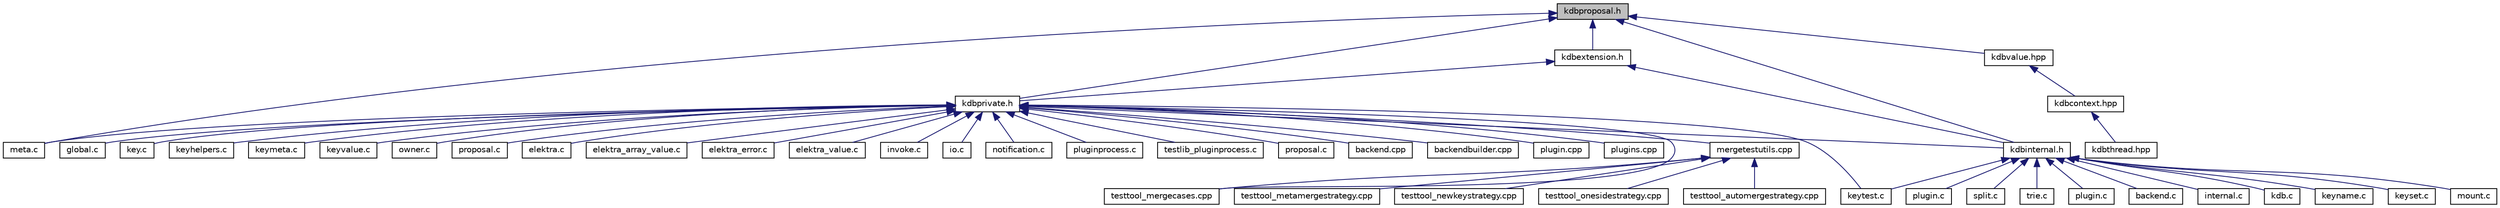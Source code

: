digraph "kdbproposal.h"
{
  edge [fontname="Helvetica",fontsize="10",labelfontname="Helvetica",labelfontsize="10"];
  node [fontname="Helvetica",fontsize="10",shape=record];
  Node2 [label="kdbproposal.h",height=0.2,width=0.4,color="black", fillcolor="grey75", style="filled", fontcolor="black"];
  Node2 -> Node3 [dir="back",color="midnightblue",fontsize="10",style="solid"];
  Node3 [label="meta.c",height=0.2,width=0.4,color="black", fillcolor="white", style="filled",URL="$meta_8c.html",tooltip="Methods for metadata manipulation. "];
  Node2 -> Node4 [dir="back",color="midnightblue",fontsize="10",style="solid"];
  Node4 [label="kdbextension.h",height=0.2,width=0.4,color="black", fillcolor="white", style="filled",URL="$kdbextension_8h.html",tooltip="Extension functionality. "];
  Node4 -> Node5 [dir="back",color="midnightblue",fontsize="10",style="solid"];
  Node5 [label="kdbinternal.h",height=0.2,width=0.4,color="black", fillcolor="white", style="filled",URL="$kdbinternal_8h.html",tooltip="Includes most internal header files. "];
  Node5 -> Node6 [dir="back",color="midnightblue",fontsize="10",style="solid"];
  Node6 [label="backend.c",height=0.2,width=0.4,color="black", fillcolor="white", style="filled",URL="$backend_8c.html",tooltip="Everything related to a backend. "];
  Node5 -> Node7 [dir="back",color="midnightblue",fontsize="10",style="solid"];
  Node7 [label="internal.c",height=0.2,width=0.4,color="black", fillcolor="white", style="filled",URL="$internal_8c.html",tooltip="Internal methods for Elektra. "];
  Node5 -> Node8 [dir="back",color="midnightblue",fontsize="10",style="solid"];
  Node8 [label="kdb.c",height=0.2,width=0.4,color="black", fillcolor="white", style="filled",URL="$kdb_8c.html",tooltip="Low level functions for access the Key Database. "];
  Node5 -> Node9 [dir="back",color="midnightblue",fontsize="10",style="solid"];
  Node9 [label="keyname.c",height=0.2,width=0.4,color="black", fillcolor="white", style="filled",URL="$elektra_2keyname_8c.html",tooltip="Methods for Key name manipulation. "];
  Node5 -> Node10 [dir="back",color="midnightblue",fontsize="10",style="solid"];
  Node10 [label="keyset.c",height=0.2,width=0.4,color="black", fillcolor="white", style="filled",URL="$keyset_8c.html",tooltip="Methods for key sets. "];
  Node5 -> Node11 [dir="back",color="midnightblue",fontsize="10",style="solid"];
  Node11 [label="keytest.c",height=0.2,width=0.4,color="black", fillcolor="white", style="filled",URL="$keytest_8c.html",tooltip="Methods for making tests. "];
  Node5 -> Node12 [dir="back",color="midnightblue",fontsize="10",style="solid"];
  Node12 [label="mount.c",height=0.2,width=0.4,color="black", fillcolor="white", style="filled",URL="$mount_8c.html",tooltip="Internals of mount functionality. "];
  Node5 -> Node13 [dir="back",color="midnightblue",fontsize="10",style="solid"];
  Node13 [label="plugin.c",height=0.2,width=0.4,color="black", fillcolor="white", style="filled",URL="$elektra_2plugin_8c.html",tooltip="Interna of plugin functionality. "];
  Node5 -> Node14 [dir="back",color="midnightblue",fontsize="10",style="solid"];
  Node14 [label="split.c",height=0.2,width=0.4,color="black", fillcolor="white", style="filled",URL="$split_8c.html",tooltip="Interna of splitting functionality. "];
  Node5 -> Node15 [dir="back",color="midnightblue",fontsize="10",style="solid"];
  Node15 [label="trie.c",height=0.2,width=0.4,color="black", fillcolor="white", style="filled",URL="$trie_8c.html",tooltip="Interna of trie functionality. "];
  Node5 -> Node16 [dir="back",color="midnightblue",fontsize="10",style="solid"];
  Node16 [label="plugin.c",height=0.2,width=0.4,color="black", fillcolor="white", style="filled",URL="$plugin_2plugin_8c.html",tooltip="Access plugin handle. "];
  Node4 -> Node17 [dir="back",color="midnightblue",fontsize="10",style="solid"];
  Node17 [label="kdbprivate.h",height=0.2,width=0.4,color="black", fillcolor="white", style="filled",URL="$kdbprivate_8h.html",tooltip="Private declarations. "];
  Node17 -> Node18 [dir="back",color="midnightblue",fontsize="10",style="solid"];
  Node18 [label="global.c",height=0.2,width=0.4,color="black", fillcolor="white", style="filled",URL="$global_8c.html",tooltip="Helpers for global plugins. "];
  Node17 -> Node19 [dir="back",color="midnightblue",fontsize="10",style="solid"];
  Node19 [label="key.c",height=0.2,width=0.4,color="black", fillcolor="white", style="filled",URL="$key_8c.html",tooltip="Methods for Key manipulation. "];
  Node17 -> Node20 [dir="back",color="midnightblue",fontsize="10",style="solid"];
  Node20 [label="keyhelpers.c",height=0.2,width=0.4,color="black", fillcolor="white", style="filled",URL="$keyhelpers_8c.html",tooltip="Helpers for key manipulation. "];
  Node17 -> Node21 [dir="back",color="midnightblue",fontsize="10",style="solid"];
  Node21 [label="keymeta.c",height=0.2,width=0.4,color="black", fillcolor="white", style="filled",URL="$keymeta_8c.html",tooltip="Methods to do various operations on Key metadata. "];
  Node17 -> Node11 [dir="back",color="midnightblue",fontsize="10",style="solid"];
  Node17 -> Node22 [dir="back",color="midnightblue",fontsize="10",style="solid"];
  Node22 [label="keyvalue.c",height=0.2,width=0.4,color="black", fillcolor="white", style="filled",URL="$keyvalue_8c.html",tooltip="Methods for Key value manipulation. "];
  Node17 -> Node23 [dir="back",color="midnightblue",fontsize="10",style="solid"];
  Node23 [label="owner.c",height=0.2,width=0.4,color="black", fillcolor="white", style="filled",URL="$owner_8c.html",tooltip="Obsolete owner methods. "];
  Node17 -> Node24 [dir="back",color="midnightblue",fontsize="10",style="solid"];
  Node24 [label="proposal.c",height=0.2,width=0.4,color="black", fillcolor="white", style="filled",URL="$elektra_2proposal_8c.html",tooltip="Implementation of proposed API enhancements. "];
  Node17 -> Node25 [dir="back",color="midnightblue",fontsize="10",style="solid"];
  Node25 [label="elektra.c",height=0.2,width=0.4,color="black", fillcolor="white", style="filled",URL="$elektra_8c.html",tooltip="Elektra High Level API. "];
  Node17 -> Node26 [dir="back",color="midnightblue",fontsize="10",style="solid"];
  Node26 [label="elektra_array_value.c",height=0.2,width=0.4,color="black", fillcolor="white", style="filled",URL="$elektra__array__value_8c.html",tooltip="Elektra High Level API. "];
  Node17 -> Node27 [dir="back",color="midnightblue",fontsize="10",style="solid"];
  Node27 [label="elektra_error.c",height=0.2,width=0.4,color="black", fillcolor="white", style="filled",URL="$elektra__error_8c.html",tooltip="Elektra error codes. "];
  Node17 -> Node28 [dir="back",color="midnightblue",fontsize="10",style="solid"];
  Node28 [label="elektra_value.c",height=0.2,width=0.4,color="black", fillcolor="white", style="filled",URL="$elektra__value_8c.html",tooltip="Elektra High Level API. "];
  Node17 -> Node29 [dir="back",color="midnightblue",fontsize="10",style="solid"];
  Node29 [label="invoke.c",height=0.2,width=0.4,color="black", fillcolor="white", style="filled",URL="$invoke_8c.html",tooltip="Library for invoking exported plugin functions. "];
  Node17 -> Node30 [dir="back",color="midnightblue",fontsize="10",style="solid"];
  Node30 [label="io.c",height=0.2,width=0.4,color="black", fillcolor="white", style="filled",URL="$io_8c.html",tooltip="Implementation of I/O functions as defined in kdbio.h. "];
  Node17 -> Node3 [dir="back",color="midnightblue",fontsize="10",style="solid"];
  Node17 -> Node31 [dir="back",color="midnightblue",fontsize="10",style="solid"];
  Node31 [label="notification.c",height=0.2,width=0.4,color="black", fillcolor="white", style="filled",URL="$notification_8c.html",tooltip="Implementation of notification functions as defined in kdbnotification.h. "];
  Node17 -> Node32 [dir="back",color="midnightblue",fontsize="10",style="solid"];
  Node32 [label="pluginprocess.c",height=0.2,width=0.4,color="black", fillcolor="white", style="filled",URL="$pluginprocess_8c.html",tooltip="Source for the pluginprocess library. "];
  Node17 -> Node33 [dir="back",color="midnightblue",fontsize="10",style="solid"];
  Node33 [label="testlib_pluginprocess.c",height=0.2,width=0.4,color="black", fillcolor="white", style="filled",URL="$testlib__pluginprocess_8c.html",tooltip="Tests for pluginprocess library. "];
  Node17 -> Node34 [dir="back",color="midnightblue",fontsize="10",style="solid"];
  Node34 [label="proposal.c",height=0.2,width=0.4,color="black", fillcolor="white", style="filled",URL="$proposal_2proposal_8c.html",tooltip="Implementation of proposed API enhancements. "];
  Node17 -> Node35 [dir="back",color="midnightblue",fontsize="10",style="solid"];
  Node35 [label="backend.cpp",height=0.2,width=0.4,color="black", fillcolor="white", style="filled",URL="$src_2backend_8cpp.html",tooltip="Implementation of backend. "];
  Node17 -> Node36 [dir="back",color="midnightblue",fontsize="10",style="solid"];
  Node36 [label="backendbuilder.cpp",height=0.2,width=0.4,color="black", fillcolor="white", style="filled",URL="$backendbuilder_8cpp.html",tooltip="Implementation of backend builder. "];
  Node17 -> Node37 [dir="back",color="midnightblue",fontsize="10",style="solid"];
  Node37 [label="plugin.cpp",height=0.2,width=0.4,color="black", fillcolor="white", style="filled",URL="$plugin_8cpp.html",tooltip="Implementation of plugin. "];
  Node17 -> Node38 [dir="back",color="midnightblue",fontsize="10",style="solid"];
  Node38 [label="plugins.cpp",height=0.2,width=0.4,color="black", fillcolor="white", style="filled",URL="$plugins_8cpp.html",tooltip="Implementation of set/get/error plugins. "];
  Node17 -> Node39 [dir="back",color="midnightblue",fontsize="10",style="solid"];
  Node39 [label="mergetestutils.cpp",height=0.2,width=0.4,color="black", fillcolor="white", style="filled",URL="$mergetestutils_8cpp.html",tooltip="Implements a helper class for merge related tests. "];
  Node39 -> Node40 [dir="back",color="midnightblue",fontsize="10",style="solid"];
  Node40 [label="testtool_automergestrategy.cpp",height=0.2,width=0.4,color="black", fillcolor="white", style="filled",URL="$testtool__automergestrategy_8cpp.html",tooltip="Tests for the AutoMergeStrategy. "];
  Node39 -> Node41 [dir="back",color="midnightblue",fontsize="10",style="solid"];
  Node41 [label="testtool_mergecases.cpp",height=0.2,width=0.4,color="black", fillcolor="white", style="filled",URL="$testtool__mergecases_8cpp.html",tooltip="Tests for the ThreeWayMerge. "];
  Node39 -> Node42 [dir="back",color="midnightblue",fontsize="10",style="solid"];
  Node42 [label="testtool_metamergestrategy.cpp",height=0.2,width=0.4,color="black", fillcolor="white", style="filled",URL="$testtool__metamergestrategy_8cpp.html",tooltip="Tests for the MetaMergeStrategy. "];
  Node39 -> Node43 [dir="back",color="midnightblue",fontsize="10",style="solid"];
  Node43 [label="testtool_newkeystrategy.cpp",height=0.2,width=0.4,color="black", fillcolor="white", style="filled",URL="$testtool__newkeystrategy_8cpp.html",tooltip="Tests for the NewKeyStrategy. "];
  Node39 -> Node44 [dir="back",color="midnightblue",fontsize="10",style="solid"];
  Node44 [label="testtool_onesidestrategy.cpp",height=0.2,width=0.4,color="black", fillcolor="white", style="filled",URL="$testtool__onesidestrategy_8cpp.html",tooltip="Tests for the OneSideStrategy. "];
  Node17 -> Node41 [dir="back",color="midnightblue",fontsize="10",style="solid"];
  Node17 -> Node5 [dir="back",color="midnightblue",fontsize="10",style="solid"];
  Node2 -> Node5 [dir="back",color="midnightblue",fontsize="10",style="solid"];
  Node2 -> Node17 [dir="back",color="midnightblue",fontsize="10",style="solid"];
  Node2 -> Node45 [dir="back",color="midnightblue",fontsize="10",style="solid"];
  Node45 [label="kdbvalue.hpp",height=0.2,width=0.4,color="black", fillcolor="white", style="filled",URL="$kdbvalue_8hpp.html"];
  Node45 -> Node46 [dir="back",color="midnightblue",fontsize="10",style="solid"];
  Node46 [label="kdbcontext.hpp",height=0.2,width=0.4,color="black", fillcolor="white", style="filled",URL="$kdbcontext_8hpp.html"];
  Node46 -> Node47 [dir="back",color="midnightblue",fontsize="10",style="solid"];
  Node47 [label="kdbthread.hpp",height=0.2,width=0.4,color="black", fillcolor="white", style="filled",URL="$kdbthread_8hpp.html"];
}
